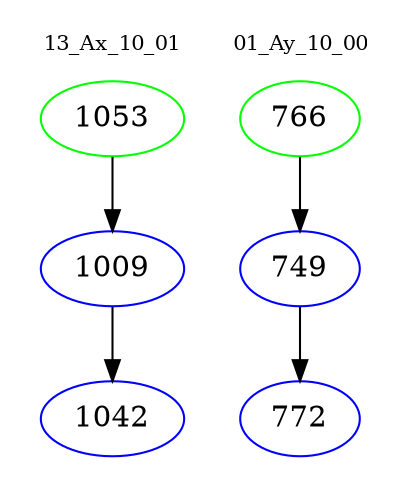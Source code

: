 digraph{
subgraph cluster_0 {
color = white
label = "13_Ax_10_01";
fontsize=10;
T0_1053 [label="1053", color="green"]
T0_1053 -> T0_1009 [color="black"]
T0_1009 [label="1009", color="blue"]
T0_1009 -> T0_1042 [color="black"]
T0_1042 [label="1042", color="blue"]
}
subgraph cluster_1 {
color = white
label = "01_Ay_10_00";
fontsize=10;
T1_766 [label="766", color="green"]
T1_766 -> T1_749 [color="black"]
T1_749 [label="749", color="blue"]
T1_749 -> T1_772 [color="black"]
T1_772 [label="772", color="blue"]
}
}
